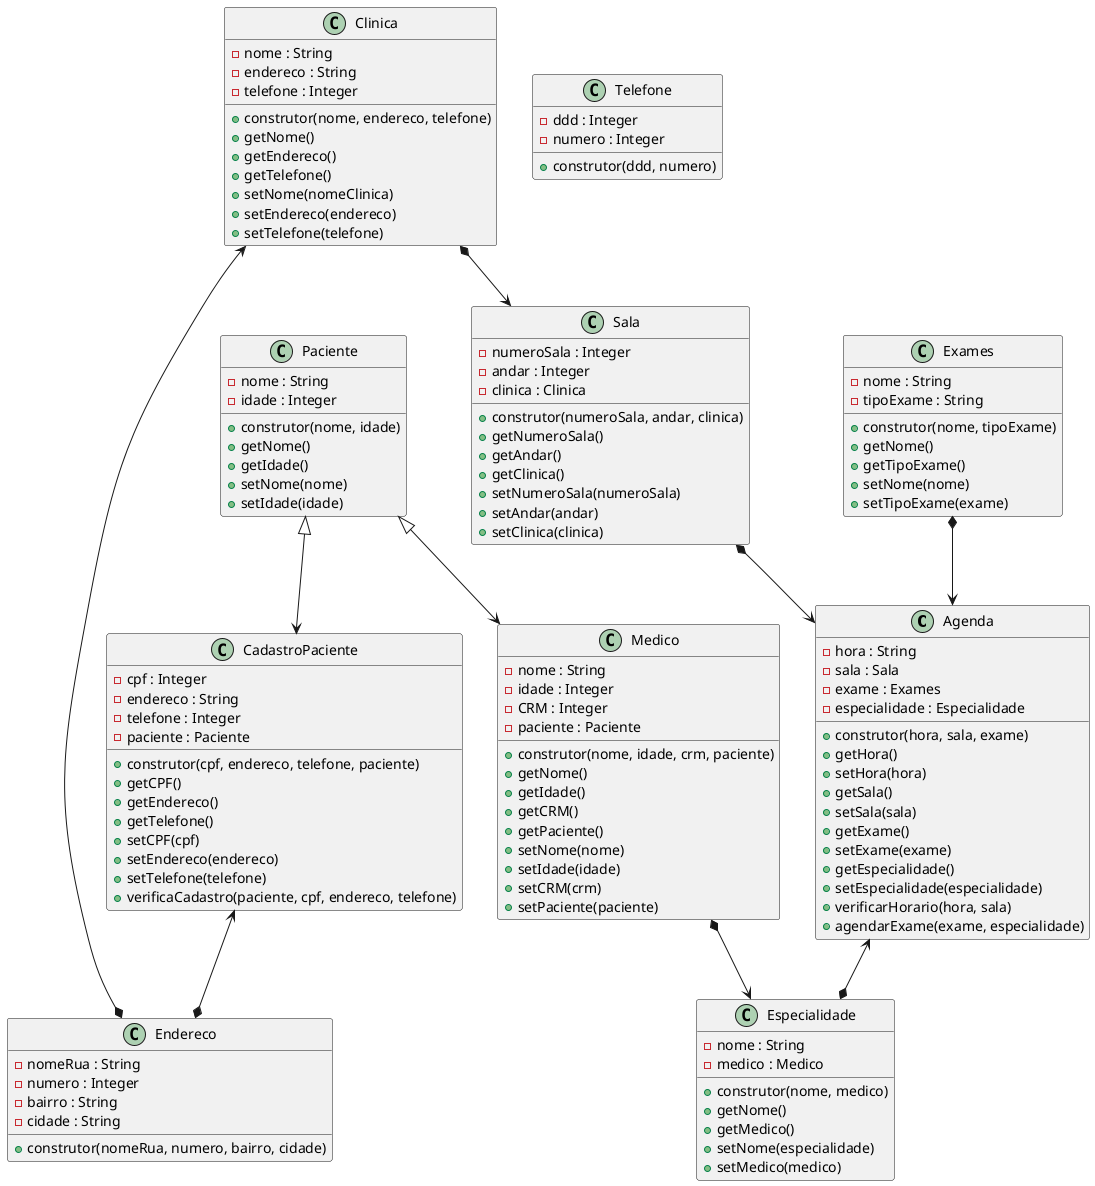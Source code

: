 @startuml Gerenciamento de Exames Medicos

    class Agenda{
        - hora : String
        - sala : Sala
        - exame : Exames
        - especialidade : Especialidade
        + construtor(hora, sala, exame)
        + getHora()
        + setHora(hora)
        + getSala()
        + setSala(sala)
        + getExame()
        + setExame(exame)
        + getEspecialidade()
        + setEspecialidade(especialidade)
        + verificarHorario(hora, sala)
        + agendarExame(exame, especialidade)
    }

    class Paciente{
        - nome : String
        - idade : Integer
        + construtor(nome, idade)
        + getNome()
        + getIdade()
        + setNome(nome)
        + setIdade(idade)
    }

    class CadastroPaciente{
        - cpf : Integer
        - endereco : String
        - telefone : Integer
        - paciente : Paciente
        + construtor(cpf, endereco, telefone, paciente)
        + getCPF()
        + getEndereco()
        + getTelefone()
        + setCPF(cpf)
        + setEndereco(endereco)
        + setTelefone(telefone)
        + verificaCadastro(paciente, cpf, endereco, telefone)
    }

    class Medico{
        - nome : String
        - idade : Integer
        - CRM : Integer
        - paciente : Paciente
        + construtor(nome, idade, crm, paciente)
        + getNome()
        + getIdade()
        + getCRM()
        + getPaciente()
        + setNome(nome)
        + setIdade(idade)
        + setCRM(crm)
        + setPaciente(paciente)
    }

    class Exames{
        - nome : String
        - tipoExame : String
        + construtor(nome, tipoExame)
        + getNome()
        + getTipoExame()
        + setNome(nome)
        + setTipoExame(exame)
    }

    class Especialidade{
        - nome : String
        - medico : Medico
        + construtor(nome, medico)
        + getNome()
        + getMedico()
        + setNome(especialidade)
        + setMedico(medico)
    }

    class Clinica{
        - nome : String
        - endereco : String
        - telefone : Integer
        + construtor(nome, endereco, telefone)
        + getNome()
        + getEndereco()
        + getTelefone()
        + setNome(nomeClinica)
        + setEndereco(endereco)
        + setTelefone(telefone)
    }

    class Sala{
        - numeroSala : Integer
        - andar : Integer
        - clinica : Clinica
        + construtor(numeroSala, andar, clinica)
        + getNumeroSala()
        + getAndar()
        + getClinica()
        + setNumeroSala(numeroSala)
        + setAndar(andar)
        + setClinica(clinica)
    }

    class Endereco{
        - nomeRua : String
        - numero : Integer
        - bairro : String
        - cidade : String
        + construtor(nomeRua, numero, bairro, cidade)
    }

    class Telefone{
        - ddd : Integer
        - numero : Integer
        + construtor(ddd, numero)
    }

    Paciente <|--> CadastroPaciente
    Paciente <|--> Medico
    Medico *--> Especialidade
    Exames *--> Agenda
    Sala *--> Agenda
    Agenda <--* Especialidade
    Clinica *--> Sala
    Clinica <--* Endereco
    CadastroPaciente <--* Endereco

@enduml